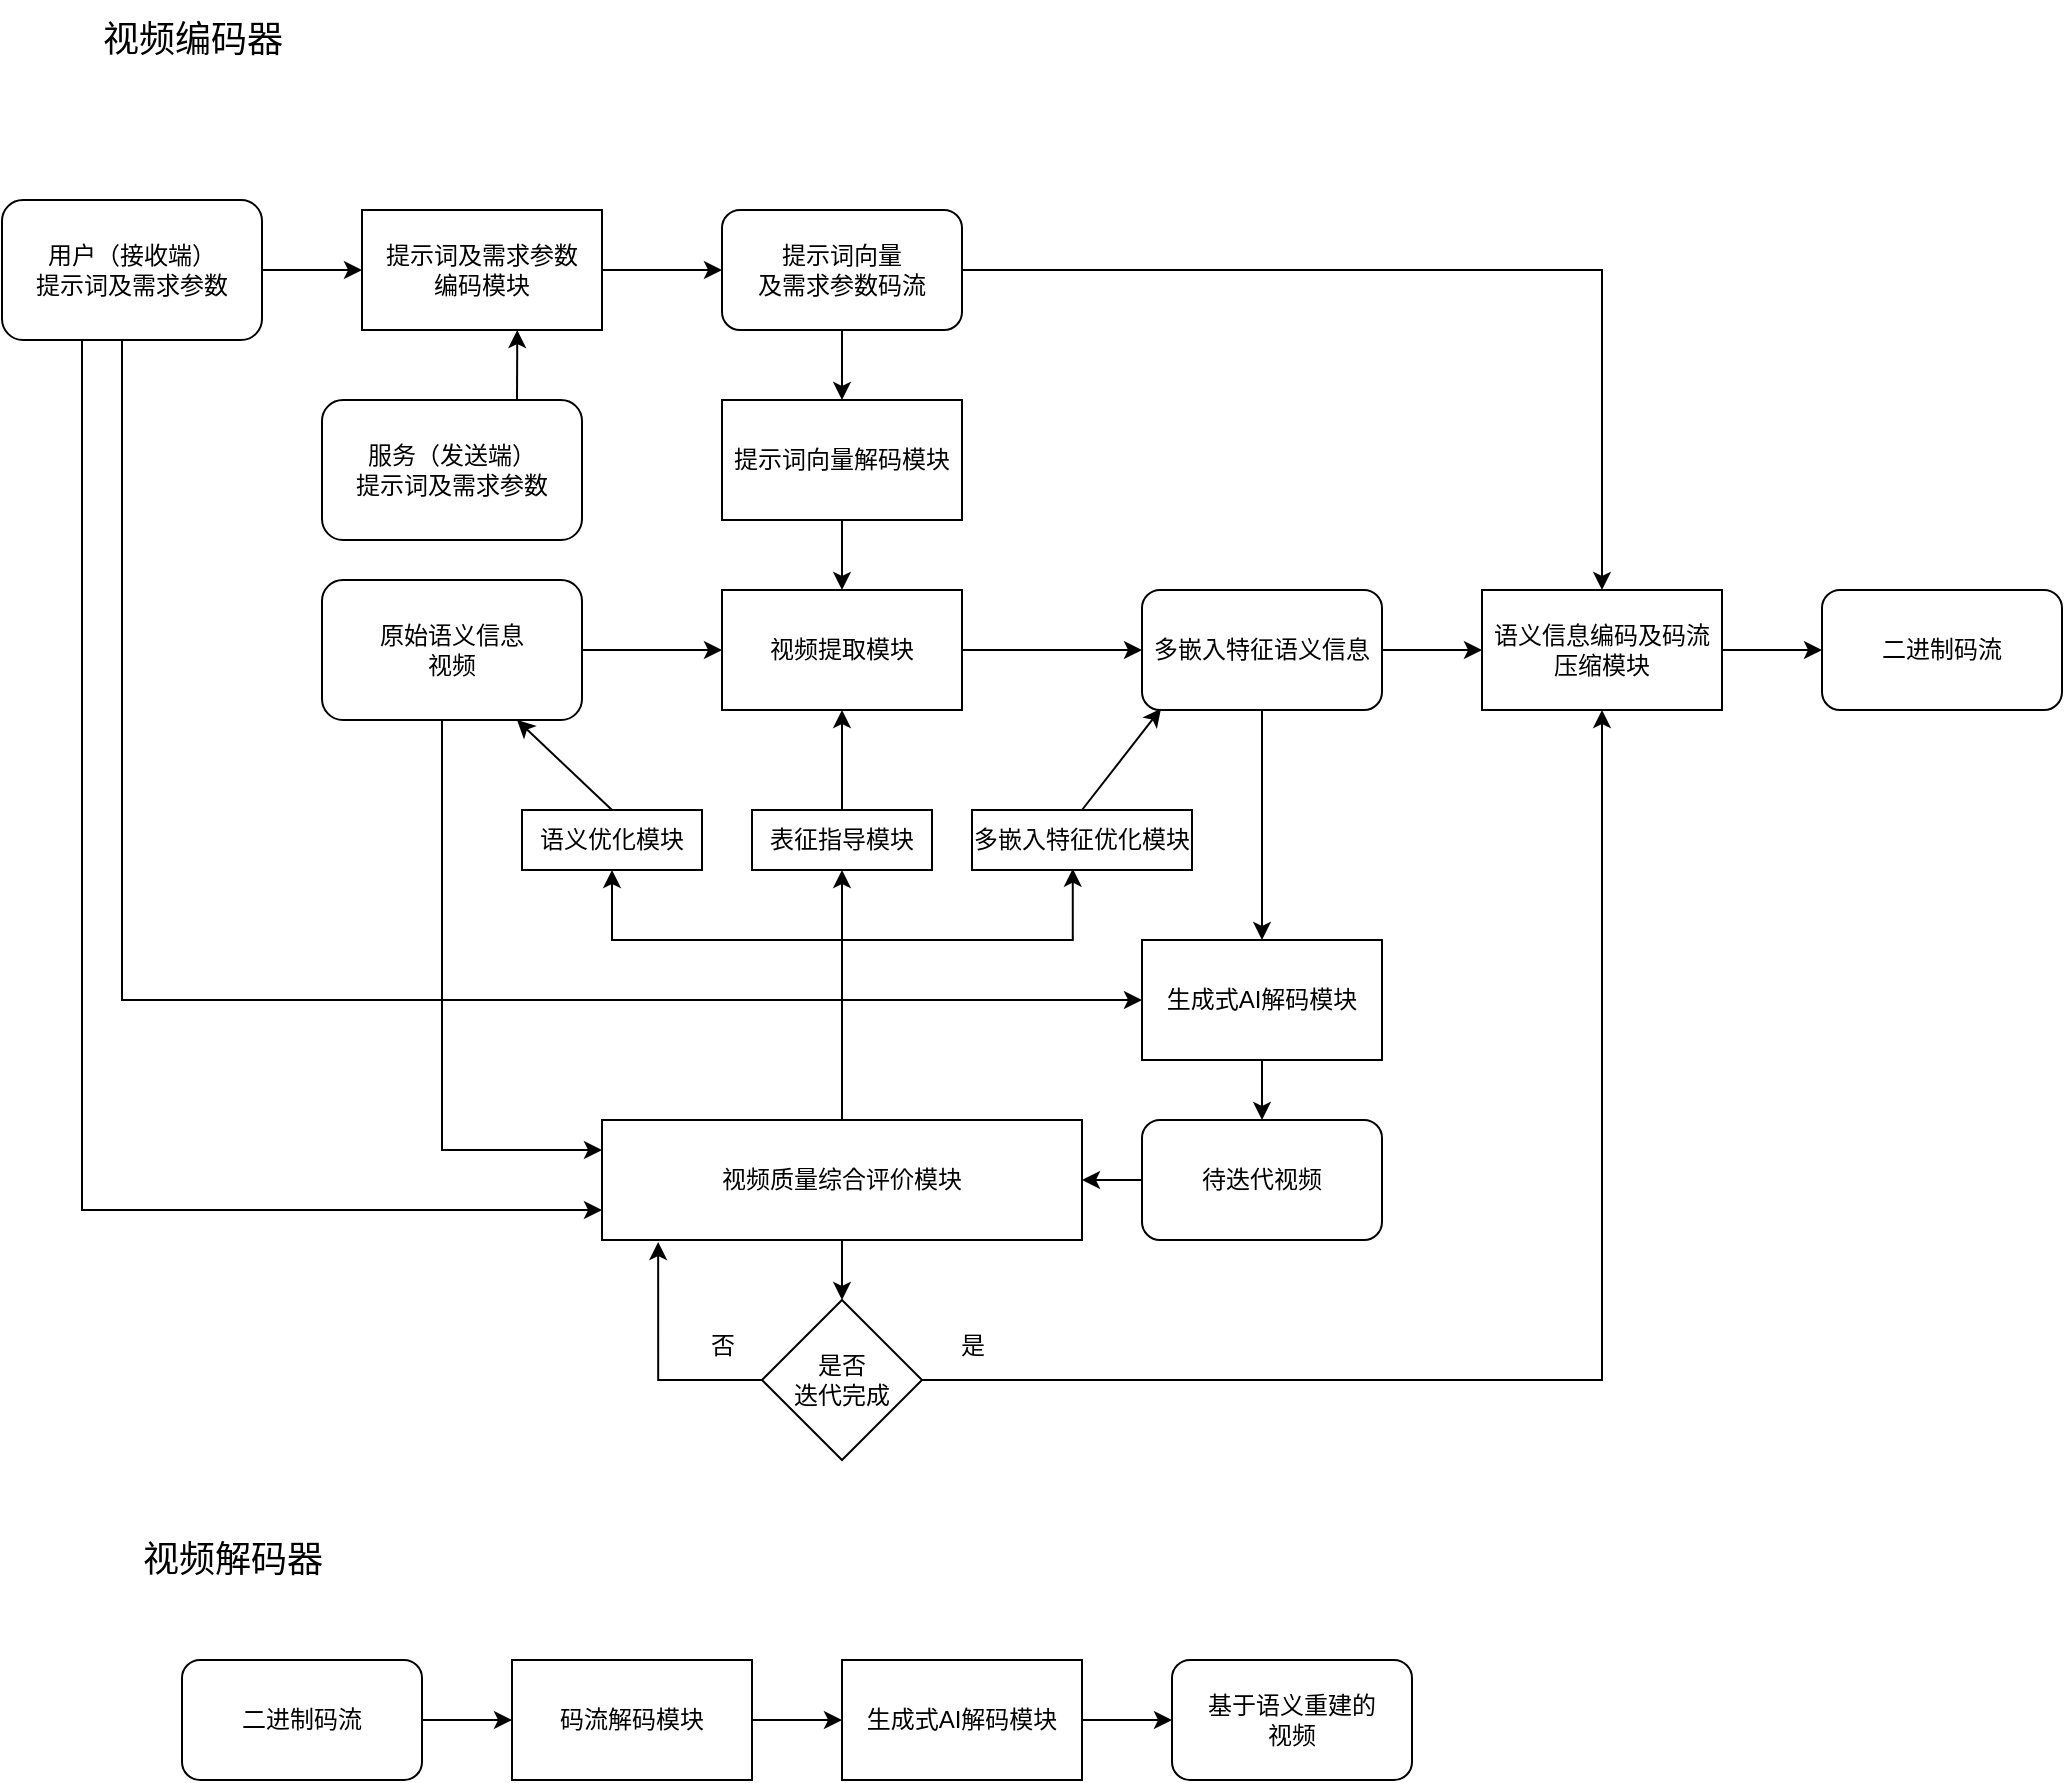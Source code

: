 <mxfile version="24.6.4" type="github">
  <diagram name="第 1 页" id="JpJuvLmKtG-MRXJeiW7m">
    <mxGraphModel dx="2595" dy="791" grid="1" gridSize="10" guides="1" tooltips="1" connect="1" arrows="1" fold="1" page="1" pageScale="1" pageWidth="1169" pageHeight="827" math="0" shadow="0">
      <root>
        <mxCell id="0" />
        <mxCell id="1" parent="0" />
        <mxCell id="BcCwPTK8j7OGMrzo-Ye--43" style="edgeStyle=orthogonalEdgeStyle;rounded=0;orthogonalLoop=1;jettySize=auto;html=1;entryX=0;entryY=0.5;entryDx=0;entryDy=0;" parent="1" source="Lk9VKCeSr0YpM7N94rxa-3" target="BcCwPTK8j7OGMrzo-Ye--42" edge="1">
          <mxGeometry relative="1" as="geometry" />
        </mxCell>
        <mxCell id="BcCwPTK8j7OGMrzo-Ye--67" style="edgeStyle=orthogonalEdgeStyle;rounded=0;orthogonalLoop=1;jettySize=auto;html=1;entryX=0;entryY=0.25;entryDx=0;entryDy=0;" parent="1" source="Lk9VKCeSr0YpM7N94rxa-3" target="BcCwPTK8j7OGMrzo-Ye--66" edge="1">
          <mxGeometry relative="1" as="geometry">
            <Array as="points">
              <mxPoint x="200" y="835" />
            </Array>
          </mxGeometry>
        </mxCell>
        <mxCell id="Lk9VKCeSr0YpM7N94rxa-3" value="原始语义信息&lt;br&gt;视频" style="rounded=1;whiteSpace=wrap;html=1;" parent="1" vertex="1">
          <mxGeometry x="140" y="550" width="130" height="70" as="geometry" />
        </mxCell>
        <mxCell id="BcCwPTK8j7OGMrzo-Ye--45" style="edgeStyle=orthogonalEdgeStyle;rounded=0;orthogonalLoop=1;jettySize=auto;html=1;entryX=0;entryY=0.5;entryDx=0;entryDy=0;" parent="1" source="BcCwPTK8j7OGMrzo-Ye--42" target="BcCwPTK8j7OGMrzo-Ye--44" edge="1">
          <mxGeometry relative="1" as="geometry" />
        </mxCell>
        <mxCell id="BcCwPTK8j7OGMrzo-Ye--42" value="视频提取模块" style="rounded=0;whiteSpace=wrap;html=1;" parent="1" vertex="1">
          <mxGeometry x="340" y="555" width="120" height="60" as="geometry" />
        </mxCell>
        <mxCell id="BcCwPTK8j7OGMrzo-Ye--58" style="edgeStyle=orthogonalEdgeStyle;rounded=0;orthogonalLoop=1;jettySize=auto;html=1;entryX=0;entryY=0.5;entryDx=0;entryDy=0;" parent="1" source="BcCwPTK8j7OGMrzo-Ye--44" target="BcCwPTK8j7OGMrzo-Ye--55" edge="1">
          <mxGeometry relative="1" as="geometry" />
        </mxCell>
        <mxCell id="BcCwPTK8j7OGMrzo-Ye--61" style="edgeStyle=orthogonalEdgeStyle;rounded=0;orthogonalLoop=1;jettySize=auto;html=1;" parent="1" source="BcCwPTK8j7OGMrzo-Ye--44" target="BcCwPTK8j7OGMrzo-Ye--60" edge="1">
          <mxGeometry relative="1" as="geometry" />
        </mxCell>
        <mxCell id="BcCwPTK8j7OGMrzo-Ye--44" value="多嵌入特征语义信息" style="rounded=1;whiteSpace=wrap;html=1;" parent="1" vertex="1">
          <mxGeometry x="550" y="555" width="120" height="60" as="geometry" />
        </mxCell>
        <mxCell id="BcCwPTK8j7OGMrzo-Ye--46" style="edgeStyle=orthogonalEdgeStyle;rounded=0;orthogonalLoop=1;jettySize=auto;html=1;entryX=0;entryY=0.5;entryDx=0;entryDy=0;" parent="1" source="BcCwPTK8j7OGMrzo-Ye--47" target="BcCwPTK8j7OGMrzo-Ye--48" edge="1">
          <mxGeometry relative="1" as="geometry" />
        </mxCell>
        <mxCell id="BcCwPTK8j7OGMrzo-Ye--62" style="edgeStyle=orthogonalEdgeStyle;rounded=0;orthogonalLoop=1;jettySize=auto;html=1;entryX=0;entryY=0.5;entryDx=0;entryDy=0;" parent="1" source="BcCwPTK8j7OGMrzo-Ye--47" target="BcCwPTK8j7OGMrzo-Ye--60" edge="1">
          <mxGeometry relative="1" as="geometry">
            <Array as="points">
              <mxPoint x="40" y="760" />
            </Array>
          </mxGeometry>
        </mxCell>
        <mxCell id="BcCwPTK8j7OGMrzo-Ye--99" style="edgeStyle=orthogonalEdgeStyle;rounded=0;orthogonalLoop=1;jettySize=auto;html=1;entryX=0;entryY=0.75;entryDx=0;entryDy=0;" parent="1" source="BcCwPTK8j7OGMrzo-Ye--47" target="BcCwPTK8j7OGMrzo-Ye--66" edge="1">
          <mxGeometry relative="1" as="geometry">
            <Array as="points">
              <mxPoint x="20" y="865" />
            </Array>
          </mxGeometry>
        </mxCell>
        <mxCell id="BcCwPTK8j7OGMrzo-Ye--47" value="用户（接收端）&lt;div&gt;提示词及&lt;span style=&quot;background-color: initial;&quot;&gt;需求参数&lt;/span&gt;&lt;/div&gt;" style="rounded=1;whiteSpace=wrap;html=1;" parent="1" vertex="1">
          <mxGeometry x="-20" y="360" width="130" height="70" as="geometry" />
        </mxCell>
        <mxCell id="BcCwPTK8j7OGMrzo-Ye--51" style="edgeStyle=orthogonalEdgeStyle;rounded=0;orthogonalLoop=1;jettySize=auto;html=1;entryX=0;entryY=0.5;entryDx=0;entryDy=0;" parent="1" source="BcCwPTK8j7OGMrzo-Ye--48" target="BcCwPTK8j7OGMrzo-Ye--50" edge="1">
          <mxGeometry relative="1" as="geometry" />
        </mxCell>
        <mxCell id="BcCwPTK8j7OGMrzo-Ye--48" value="提示词及需求参数&lt;div&gt;编码模块&lt;/div&gt;" style="rounded=0;whiteSpace=wrap;html=1;" parent="1" vertex="1">
          <mxGeometry x="160" y="365" width="120" height="60" as="geometry" />
        </mxCell>
        <mxCell id="BcCwPTK8j7OGMrzo-Ye--53" style="edgeStyle=orthogonalEdgeStyle;rounded=0;orthogonalLoop=1;jettySize=auto;html=1;entryX=0.5;entryY=0;entryDx=0;entryDy=0;" parent="1" source="BcCwPTK8j7OGMrzo-Ye--50" target="BcCwPTK8j7OGMrzo-Ye--52" edge="1">
          <mxGeometry relative="1" as="geometry" />
        </mxCell>
        <mxCell id="BcCwPTK8j7OGMrzo-Ye--88" style="edgeStyle=orthogonalEdgeStyle;rounded=0;orthogonalLoop=1;jettySize=auto;html=1;entryX=0.5;entryY=0;entryDx=0;entryDy=0;" parent="1" source="BcCwPTK8j7OGMrzo-Ye--50" target="BcCwPTK8j7OGMrzo-Ye--55" edge="1">
          <mxGeometry relative="1" as="geometry">
            <mxPoint x="850" y="550" as="targetPoint" />
          </mxGeometry>
        </mxCell>
        <mxCell id="BcCwPTK8j7OGMrzo-Ye--50" value="提示词向量&lt;div&gt;及需求参数码流&lt;/div&gt;" style="rounded=1;whiteSpace=wrap;html=1;" parent="1" vertex="1">
          <mxGeometry x="340" y="365" width="120" height="60" as="geometry" />
        </mxCell>
        <mxCell id="BcCwPTK8j7OGMrzo-Ye--54" style="edgeStyle=orthogonalEdgeStyle;rounded=0;orthogonalLoop=1;jettySize=auto;html=1;entryX=0.5;entryY=0;entryDx=0;entryDy=0;" parent="1" source="BcCwPTK8j7OGMrzo-Ye--52" target="BcCwPTK8j7OGMrzo-Ye--42" edge="1">
          <mxGeometry relative="1" as="geometry" />
        </mxCell>
        <mxCell id="BcCwPTK8j7OGMrzo-Ye--52" value="提示词向量解码模块" style="rounded=0;whiteSpace=wrap;html=1;" parent="1" vertex="1">
          <mxGeometry x="340" y="460" width="120" height="60" as="geometry" />
        </mxCell>
        <mxCell id="BcCwPTK8j7OGMrzo-Ye--59" style="edgeStyle=orthogonalEdgeStyle;rounded=0;orthogonalLoop=1;jettySize=auto;html=1;entryX=0;entryY=0.5;entryDx=0;entryDy=0;" parent="1" source="BcCwPTK8j7OGMrzo-Ye--55" target="BcCwPTK8j7OGMrzo-Ye--57" edge="1">
          <mxGeometry relative="1" as="geometry" />
        </mxCell>
        <mxCell id="BcCwPTK8j7OGMrzo-Ye--55" value="语义信息编码及码流压缩模块" style="rounded=0;whiteSpace=wrap;html=1;" parent="1" vertex="1">
          <mxGeometry x="720" y="555" width="120" height="60" as="geometry" />
        </mxCell>
        <mxCell id="BcCwPTK8j7OGMrzo-Ye--57" value="二进制码流" style="rounded=1;whiteSpace=wrap;html=1;" parent="1" vertex="1">
          <mxGeometry x="890" y="555" width="120" height="60" as="geometry" />
        </mxCell>
        <mxCell id="BcCwPTK8j7OGMrzo-Ye--64" style="edgeStyle=orthogonalEdgeStyle;rounded=0;orthogonalLoop=1;jettySize=auto;html=1;entryX=0.5;entryY=0;entryDx=0;entryDy=0;" parent="1" source="BcCwPTK8j7OGMrzo-Ye--60" target="BcCwPTK8j7OGMrzo-Ye--63" edge="1">
          <mxGeometry relative="1" as="geometry" />
        </mxCell>
        <mxCell id="BcCwPTK8j7OGMrzo-Ye--60" value="生成式AI解码模块" style="rounded=0;whiteSpace=wrap;html=1;" parent="1" vertex="1">
          <mxGeometry x="550" y="730" width="120" height="60" as="geometry" />
        </mxCell>
        <mxCell id="BcCwPTK8j7OGMrzo-Ye--68" style="edgeStyle=orthogonalEdgeStyle;rounded=0;orthogonalLoop=1;jettySize=auto;html=1;entryX=1;entryY=0.5;entryDx=0;entryDy=0;" parent="1" source="BcCwPTK8j7OGMrzo-Ye--63" target="BcCwPTK8j7OGMrzo-Ye--66" edge="1">
          <mxGeometry relative="1" as="geometry" />
        </mxCell>
        <mxCell id="BcCwPTK8j7OGMrzo-Ye--63" value="待迭代视频" style="rounded=1;whiteSpace=wrap;html=1;" parent="1" vertex="1">
          <mxGeometry x="550" y="820" width="120" height="60" as="geometry" />
        </mxCell>
        <mxCell id="BcCwPTK8j7OGMrzo-Ye--74" style="edgeStyle=orthogonalEdgeStyle;rounded=0;orthogonalLoop=1;jettySize=auto;html=1;" parent="1" source="BcCwPTK8j7OGMrzo-Ye--66" target="BcCwPTK8j7OGMrzo-Ye--71" edge="1">
          <mxGeometry relative="1" as="geometry" />
        </mxCell>
        <mxCell id="BcCwPTK8j7OGMrzo-Ye--75" style="edgeStyle=orthogonalEdgeStyle;rounded=0;orthogonalLoop=1;jettySize=auto;html=1;" parent="1" source="BcCwPTK8j7OGMrzo-Ye--66" target="BcCwPTK8j7OGMrzo-Ye--69" edge="1">
          <mxGeometry relative="1" as="geometry">
            <Array as="points">
              <mxPoint x="400" y="730" />
              <mxPoint x="285" y="730" />
            </Array>
          </mxGeometry>
        </mxCell>
        <mxCell id="BcCwPTK8j7OGMrzo-Ye--94" style="edgeStyle=orthogonalEdgeStyle;rounded=0;orthogonalLoop=1;jettySize=auto;html=1;entryX=0.5;entryY=0;entryDx=0;entryDy=0;" parent="1" source="BcCwPTK8j7OGMrzo-Ye--66" target="BcCwPTK8j7OGMrzo-Ye--93" edge="1">
          <mxGeometry relative="1" as="geometry" />
        </mxCell>
        <mxCell id="BcCwPTK8j7OGMrzo-Ye--66" value="视频质量综合评价模块" style="rounded=0;whiteSpace=wrap;html=1;" parent="1" vertex="1">
          <mxGeometry x="280" y="820" width="240" height="60" as="geometry" />
        </mxCell>
        <mxCell id="BcCwPTK8j7OGMrzo-Ye--69" value="语义优化模块" style="rounded=0;whiteSpace=wrap;html=1;" parent="1" vertex="1">
          <mxGeometry x="240" y="665" width="90" height="30" as="geometry" />
        </mxCell>
        <mxCell id="BcCwPTK8j7OGMrzo-Ye--70" value="多嵌入特征优化模块" style="rounded=0;whiteSpace=wrap;html=1;" parent="1" vertex="1">
          <mxGeometry x="465" y="665" width="110" height="30" as="geometry" />
        </mxCell>
        <mxCell id="BcCwPTK8j7OGMrzo-Ye--71" value="表征指导模块" style="rounded=0;whiteSpace=wrap;html=1;" parent="1" vertex="1">
          <mxGeometry x="355" y="665" width="90" height="30" as="geometry" />
        </mxCell>
        <mxCell id="BcCwPTK8j7OGMrzo-Ye--73" style="edgeStyle=orthogonalEdgeStyle;rounded=0;orthogonalLoop=1;jettySize=auto;html=1;entryX=0.458;entryY=0.978;entryDx=0;entryDy=0;entryPerimeter=0;" parent="1" source="BcCwPTK8j7OGMrzo-Ye--66" target="BcCwPTK8j7OGMrzo-Ye--70" edge="1">
          <mxGeometry relative="1" as="geometry">
            <Array as="points">
              <mxPoint x="400" y="730" />
              <mxPoint x="515" y="730" />
            </Array>
          </mxGeometry>
        </mxCell>
        <mxCell id="BcCwPTK8j7OGMrzo-Ye--77" value="" style="endArrow=classic;html=1;rounded=0;entryX=0.75;entryY=1;entryDx=0;entryDy=0;exitX=0.5;exitY=0;exitDx=0;exitDy=0;" parent="1" source="BcCwPTK8j7OGMrzo-Ye--69" target="Lk9VKCeSr0YpM7N94rxa-3" edge="1">
          <mxGeometry width="50" height="50" relative="1" as="geometry">
            <mxPoint x="290" y="660" as="sourcePoint" />
            <mxPoint x="350" y="600" as="targetPoint" />
          </mxGeometry>
        </mxCell>
        <mxCell id="BcCwPTK8j7OGMrzo-Ye--78" value="" style="endArrow=classic;html=1;rounded=0;entryX=0.5;entryY=1;entryDx=0;entryDy=0;exitX=0.5;exitY=0;exitDx=0;exitDy=0;" parent="1" target="BcCwPTK8j7OGMrzo-Ye--42" edge="1">
          <mxGeometry width="50" height="50" relative="1" as="geometry">
            <mxPoint x="400" y="665" as="sourcePoint" />
            <mxPoint x="373" y="620" as="targetPoint" />
          </mxGeometry>
        </mxCell>
        <mxCell id="BcCwPTK8j7OGMrzo-Ye--79" value="" style="endArrow=classic;html=1;rounded=0;entryX=0.079;entryY=0.989;entryDx=0;entryDy=0;exitX=0.5;exitY=0;exitDx=0;exitDy=0;entryPerimeter=0;" parent="1" target="BcCwPTK8j7OGMrzo-Ye--44" edge="1">
          <mxGeometry width="50" height="50" relative="1" as="geometry">
            <mxPoint x="520" y="665" as="sourcePoint" />
            <mxPoint x="550" y="615" as="targetPoint" />
          </mxGeometry>
        </mxCell>
        <mxCell id="BcCwPTK8j7OGMrzo-Ye--83" style="edgeStyle=orthogonalEdgeStyle;rounded=0;orthogonalLoop=1;jettySize=auto;html=1;entryX=0;entryY=0.5;entryDx=0;entryDy=0;" parent="1" source="BcCwPTK8j7OGMrzo-Ye--80" target="BcCwPTK8j7OGMrzo-Ye--82" edge="1">
          <mxGeometry relative="1" as="geometry" />
        </mxCell>
        <mxCell id="BcCwPTK8j7OGMrzo-Ye--80" value="二进制码流" style="rounded=1;whiteSpace=wrap;html=1;" parent="1" vertex="1">
          <mxGeometry x="70" y="1090" width="120" height="60" as="geometry" />
        </mxCell>
        <mxCell id="BcCwPTK8j7OGMrzo-Ye--86" style="edgeStyle=orthogonalEdgeStyle;rounded=0;orthogonalLoop=1;jettySize=auto;html=1;entryX=0;entryY=0.5;entryDx=0;entryDy=0;" parent="1" source="BcCwPTK8j7OGMrzo-Ye--81" target="BcCwPTK8j7OGMrzo-Ye--85" edge="1">
          <mxGeometry relative="1" as="geometry" />
        </mxCell>
        <mxCell id="BcCwPTK8j7OGMrzo-Ye--81" value="生成式AI解码模块" style="rounded=0;whiteSpace=wrap;html=1;" parent="1" vertex="1">
          <mxGeometry x="400" y="1090" width="120" height="60" as="geometry" />
        </mxCell>
        <mxCell id="BcCwPTK8j7OGMrzo-Ye--84" style="edgeStyle=orthogonalEdgeStyle;rounded=0;orthogonalLoop=1;jettySize=auto;html=1;entryX=0;entryY=0.5;entryDx=0;entryDy=0;" parent="1" source="BcCwPTK8j7OGMrzo-Ye--82" target="BcCwPTK8j7OGMrzo-Ye--81" edge="1">
          <mxGeometry relative="1" as="geometry" />
        </mxCell>
        <mxCell id="BcCwPTK8j7OGMrzo-Ye--82" value="码流解码模块" style="rounded=0;whiteSpace=wrap;html=1;" parent="1" vertex="1">
          <mxGeometry x="235" y="1090" width="120" height="60" as="geometry" />
        </mxCell>
        <mxCell id="BcCwPTK8j7OGMrzo-Ye--85" value="基于语义重建的&lt;div&gt;视频&lt;br&gt;&lt;/div&gt;" style="rounded=1;whiteSpace=wrap;html=1;" parent="1" vertex="1">
          <mxGeometry x="565" y="1090" width="120" height="60" as="geometry" />
        </mxCell>
        <mxCell id="BcCwPTK8j7OGMrzo-Ye--90" value="&lt;font style=&quot;font-size: 18px;&quot;&gt;视频编码器&lt;/font&gt;" style="text;html=1;align=center;verticalAlign=middle;resizable=0;points=[];autosize=1;strokeColor=none;fillColor=none;" parent="1" vertex="1">
          <mxGeometry x="20" y="260" width="110" height="40" as="geometry" />
        </mxCell>
        <mxCell id="BcCwPTK8j7OGMrzo-Ye--91" value="&lt;font style=&quot;font-size: 18px;&quot;&gt;视频解码器&lt;/font&gt;" style="text;html=1;align=center;verticalAlign=middle;resizable=0;points=[];autosize=1;strokeColor=none;fillColor=none;" parent="1" vertex="1">
          <mxGeometry x="40" y="1020" width="110" height="40" as="geometry" />
        </mxCell>
        <mxCell id="BcCwPTK8j7OGMrzo-Ye--97" style="edgeStyle=orthogonalEdgeStyle;rounded=0;orthogonalLoop=1;jettySize=auto;html=1;entryX=0.5;entryY=1;entryDx=0;entryDy=0;" parent="1" source="BcCwPTK8j7OGMrzo-Ye--93" target="BcCwPTK8j7OGMrzo-Ye--55" edge="1">
          <mxGeometry relative="1" as="geometry" />
        </mxCell>
        <mxCell id="BcCwPTK8j7OGMrzo-Ye--93" value="是否&lt;div&gt;迭代完成&lt;/div&gt;" style="rhombus;whiteSpace=wrap;html=1;" parent="1" vertex="1">
          <mxGeometry x="360" y="910" width="80" height="80" as="geometry" />
        </mxCell>
        <mxCell id="BcCwPTK8j7OGMrzo-Ye--95" style="edgeStyle=orthogonalEdgeStyle;rounded=0;orthogonalLoop=1;jettySize=auto;html=1;entryX=0.117;entryY=1.017;entryDx=0;entryDy=0;entryPerimeter=0;" parent="1" source="BcCwPTK8j7OGMrzo-Ye--93" target="BcCwPTK8j7OGMrzo-Ye--66" edge="1">
          <mxGeometry relative="1" as="geometry">
            <Array as="points">
              <mxPoint x="308" y="950" />
            </Array>
          </mxGeometry>
        </mxCell>
        <mxCell id="BcCwPTK8j7OGMrzo-Ye--96" value="否" style="text;html=1;align=center;verticalAlign=middle;resizable=0;points=[];autosize=1;strokeColor=none;fillColor=none;" parent="1" vertex="1">
          <mxGeometry x="320" y="918" width="40" height="30" as="geometry" />
        </mxCell>
        <mxCell id="BcCwPTK8j7OGMrzo-Ye--98" value="是" style="text;html=1;align=center;verticalAlign=middle;resizable=0;points=[];autosize=1;strokeColor=none;fillColor=none;" parent="1" vertex="1">
          <mxGeometry x="445" y="918" width="40" height="30" as="geometry" />
        </mxCell>
        <mxCell id="BcCwPTK8j7OGMrzo-Ye--100" value="服务（发送端）&lt;div&gt;提示词及&lt;span style=&quot;background-color: initial;&quot;&gt;需求参数&lt;/span&gt;&lt;/div&gt;" style="rounded=1;whiteSpace=wrap;html=1;" parent="1" vertex="1">
          <mxGeometry x="140" y="460" width="130" height="70" as="geometry" />
        </mxCell>
        <mxCell id="BcCwPTK8j7OGMrzo-Ye--101" style="edgeStyle=orthogonalEdgeStyle;rounded=0;orthogonalLoop=1;jettySize=auto;html=1;exitX=0.75;exitY=0;exitDx=0;exitDy=0;entryX=0.647;entryY=1.001;entryDx=0;entryDy=0;entryPerimeter=0;" parent="1" source="BcCwPTK8j7OGMrzo-Ye--100" target="BcCwPTK8j7OGMrzo-Ye--48" edge="1">
          <mxGeometry relative="1" as="geometry" />
        </mxCell>
      </root>
    </mxGraphModel>
  </diagram>
</mxfile>
